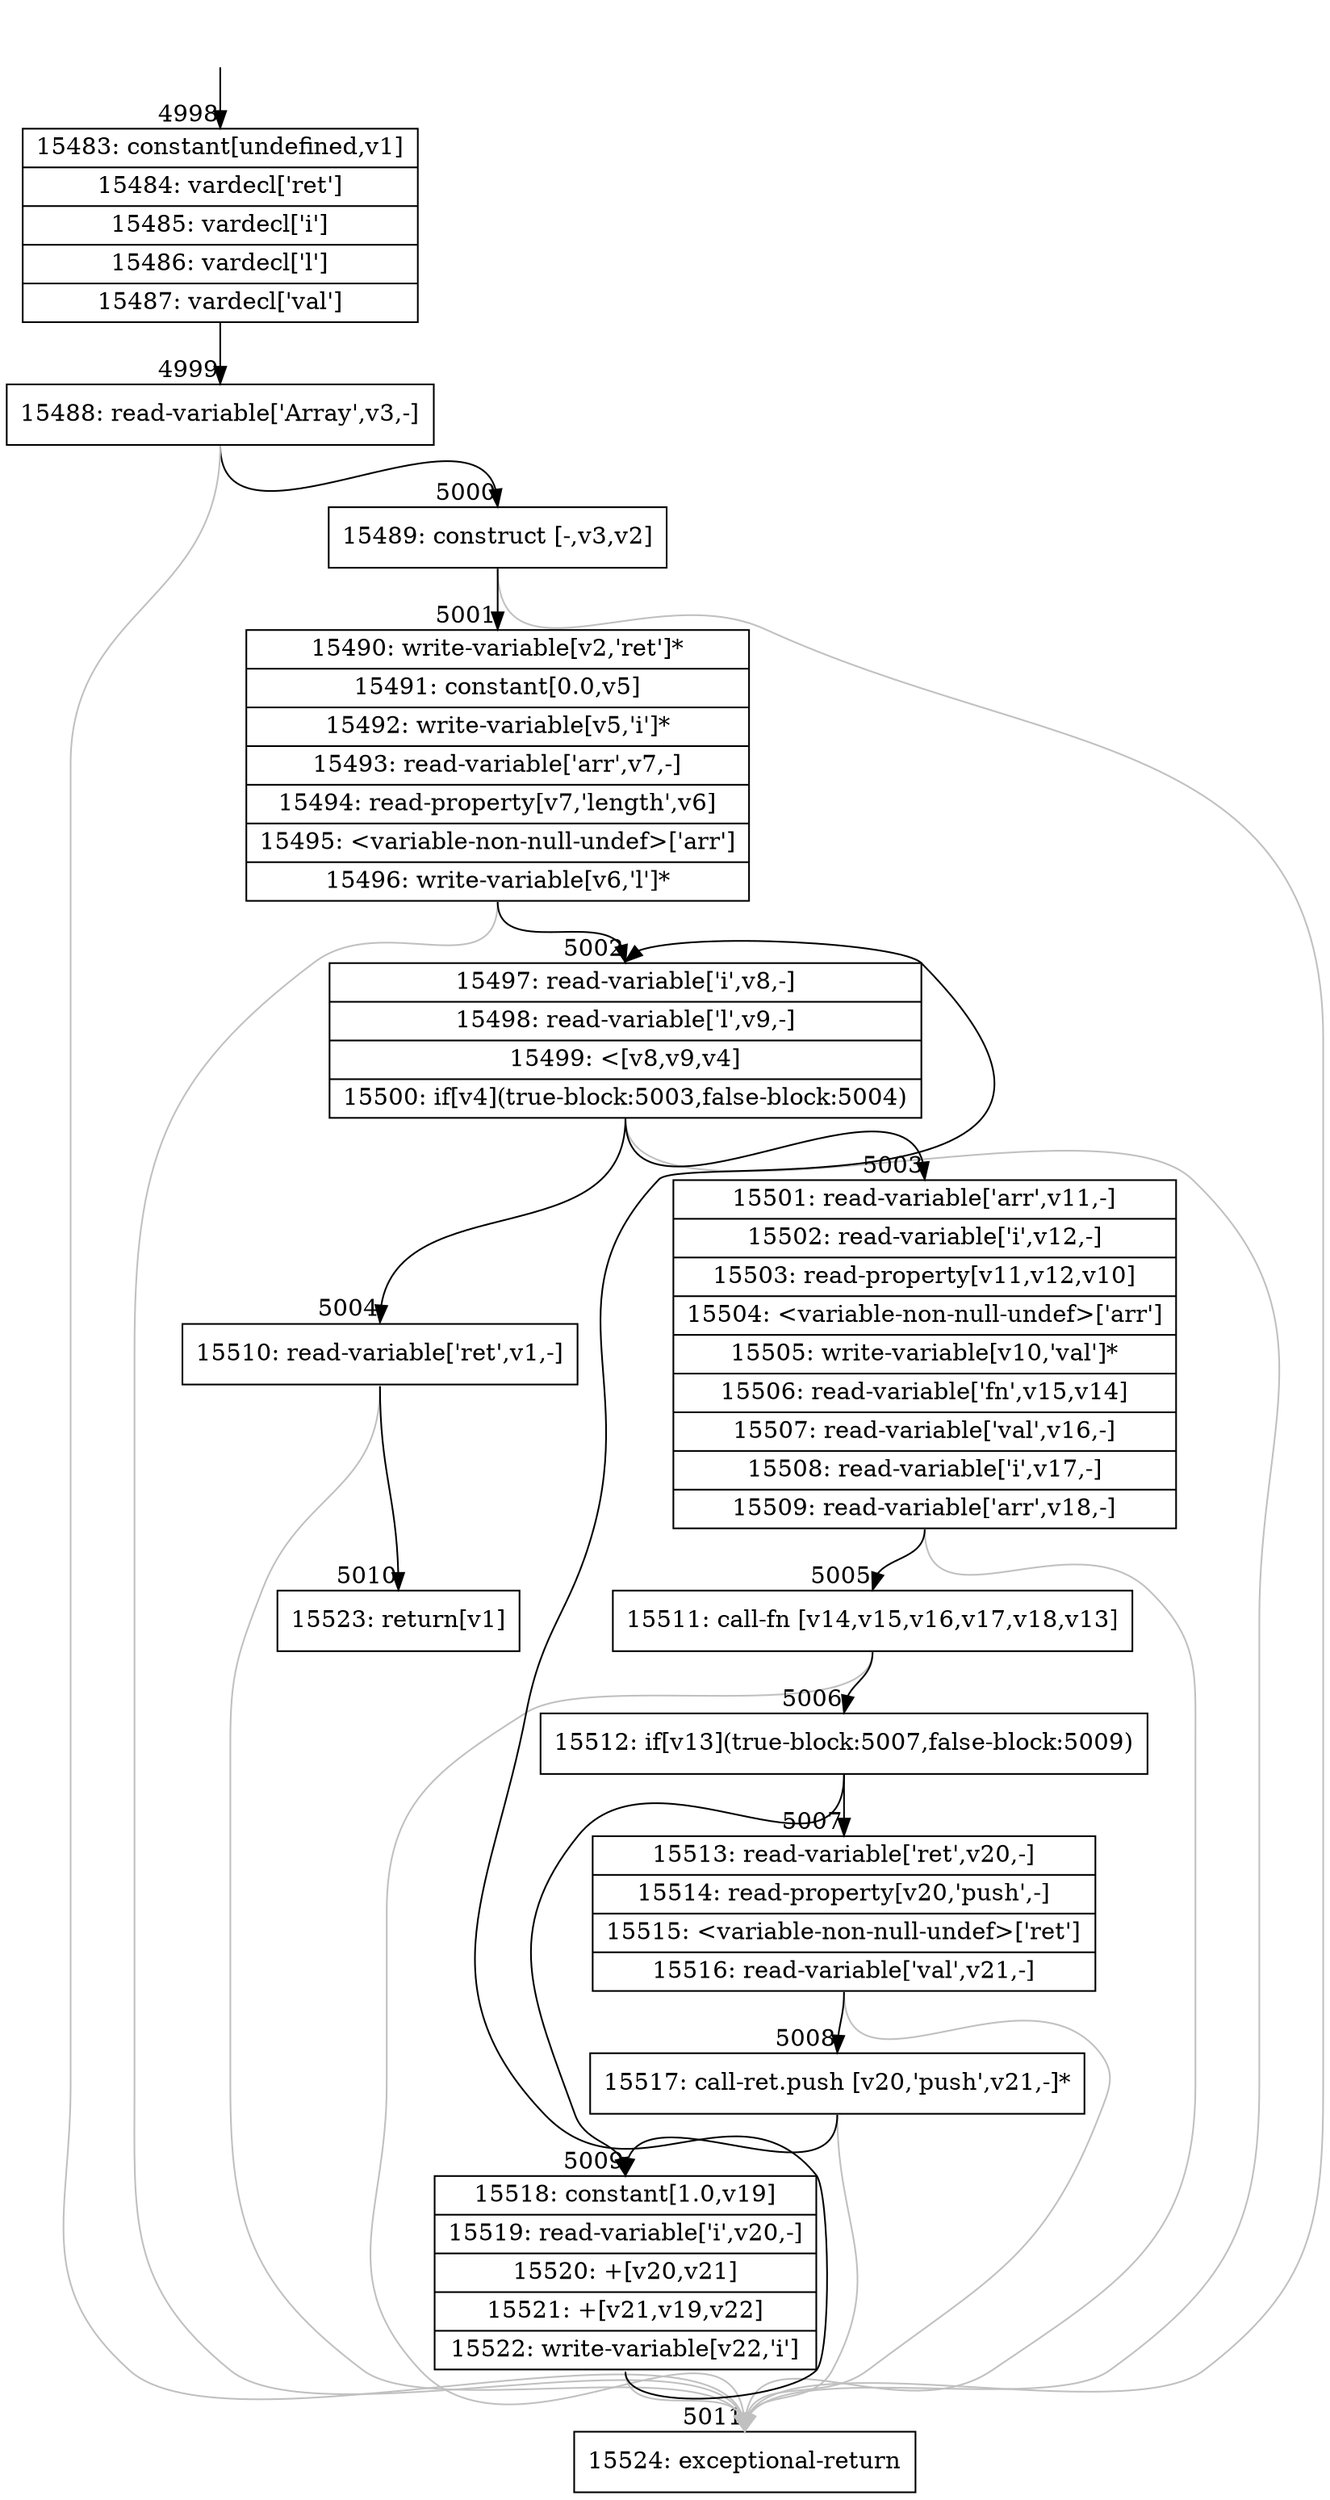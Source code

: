 digraph {
rankdir="TD"
BB_entry442[shape=none,label=""];
BB_entry442 -> BB4998 [tailport=s, headport=n, headlabel="    4998"]
BB4998 [shape=record label="{15483: constant[undefined,v1]|15484: vardecl['ret']|15485: vardecl['i']|15486: vardecl['l']|15487: vardecl['val']}" ] 
BB4998 -> BB4999 [tailport=s, headport=n, headlabel="      4999"]
BB4999 [shape=record label="{15488: read-variable['Array',v3,-]}" ] 
BB4999 -> BB5000 [tailport=s, headport=n, headlabel="      5000"]
BB4999 -> BB5011 [tailport=s, headport=n, color=gray, headlabel="      5011"]
BB5000 [shape=record label="{15489: construct [-,v3,v2]}" ] 
BB5000 -> BB5001 [tailport=s, headport=n, headlabel="      5001"]
BB5000 -> BB5011 [tailport=s, headport=n, color=gray]
BB5001 [shape=record label="{15490: write-variable[v2,'ret']*|15491: constant[0.0,v5]|15492: write-variable[v5,'i']*|15493: read-variable['arr',v7,-]|15494: read-property[v7,'length',v6]|15495: \<variable-non-null-undef\>['arr']|15496: write-variable[v6,'l']*}" ] 
BB5001 -> BB5002 [tailport=s, headport=n, headlabel="      5002"]
BB5001 -> BB5011 [tailport=s, headport=n, color=gray]
BB5002 [shape=record label="{15497: read-variable['i',v8,-]|15498: read-variable['l',v9,-]|15499: \<[v8,v9,v4]|15500: if[v4](true-block:5003,false-block:5004)}" ] 
BB5002 -> BB5003 [tailport=s, headport=n, headlabel="      5003"]
BB5002 -> BB5004 [tailport=s, headport=n, headlabel="      5004"]
BB5002 -> BB5011 [tailport=s, headport=n, color=gray]
BB5003 [shape=record label="{15501: read-variable['arr',v11,-]|15502: read-variable['i',v12,-]|15503: read-property[v11,v12,v10]|15504: \<variable-non-null-undef\>['arr']|15505: write-variable[v10,'val']*|15506: read-variable['fn',v15,v14]|15507: read-variable['val',v16,-]|15508: read-variable['i',v17,-]|15509: read-variable['arr',v18,-]}" ] 
BB5003 -> BB5005 [tailport=s, headport=n, headlabel="      5005"]
BB5003 -> BB5011 [tailport=s, headport=n, color=gray]
BB5004 [shape=record label="{15510: read-variable['ret',v1,-]}" ] 
BB5004 -> BB5010 [tailport=s, headport=n, headlabel="      5010"]
BB5004 -> BB5011 [tailport=s, headport=n, color=gray]
BB5005 [shape=record label="{15511: call-fn [v14,v15,v16,v17,v18,v13]}" ] 
BB5005 -> BB5006 [tailport=s, headport=n, headlabel="      5006"]
BB5005 -> BB5011 [tailport=s, headport=n, color=gray]
BB5006 [shape=record label="{15512: if[v13](true-block:5007,false-block:5009)}" ] 
BB5006 -> BB5007 [tailport=s, headport=n, headlabel="      5007"]
BB5006 -> BB5009 [tailport=s, headport=n, headlabel="      5009"]
BB5007 [shape=record label="{15513: read-variable['ret',v20,-]|15514: read-property[v20,'push',-]|15515: \<variable-non-null-undef\>['ret']|15516: read-variable['val',v21,-]}" ] 
BB5007 -> BB5008 [tailport=s, headport=n, headlabel="      5008"]
BB5007 -> BB5011 [tailport=s, headport=n, color=gray]
BB5008 [shape=record label="{15517: call-ret.push [v20,'push',v21,-]*}" ] 
BB5008 -> BB5009 [tailport=s, headport=n]
BB5008 -> BB5011 [tailport=s, headport=n, color=gray]
BB5009 [shape=record label="{15518: constant[1.0,v19]|15519: read-variable['i',v20,-]|15520: +[v20,v21]|15521: +[v21,v19,v22]|15522: write-variable[v22,'i']}" ] 
BB5009 -> BB5002 [tailport=s, headport=n]
BB5009 -> BB5011 [tailport=s, headport=n, color=gray]
BB5010 [shape=record label="{15523: return[v1]}" ] 
BB5011 [shape=record label="{15524: exceptional-return}" ] 
//#$~ 5823
}
